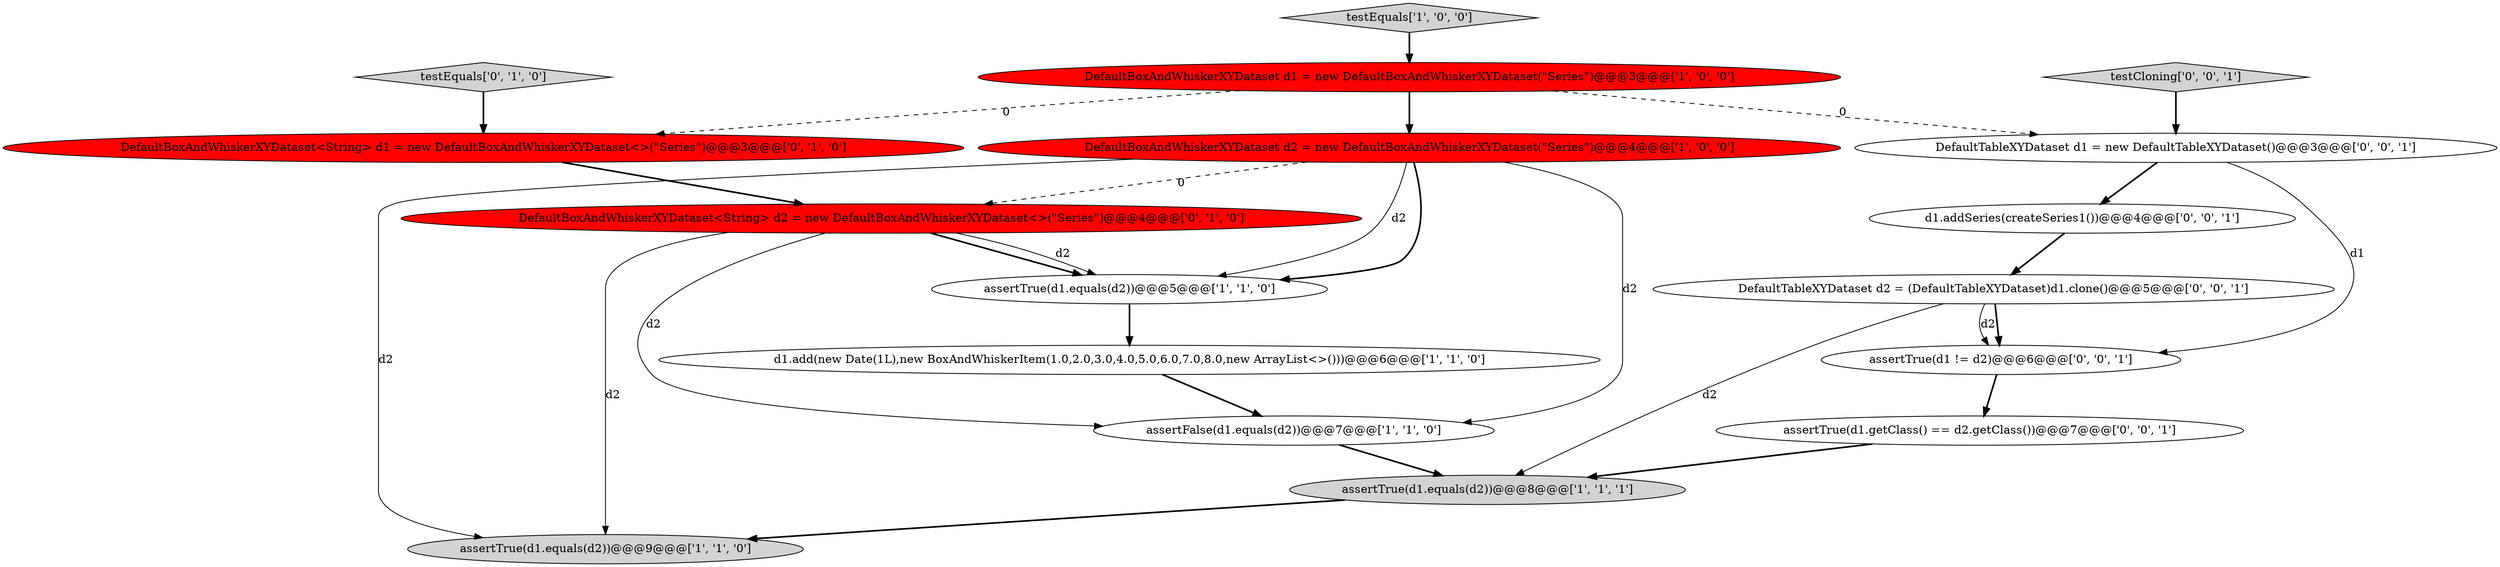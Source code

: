 digraph {
14 [style = filled, label = "testCloning['0', '0', '1']", fillcolor = lightgray, shape = diamond image = "AAA0AAABBB3BBB"];
10 [style = filled, label = "DefaultBoxAndWhiskerXYDataset<String> d2 = new DefaultBoxAndWhiskerXYDataset<>(\"Series\")@@@4@@@['0', '1', '0']", fillcolor = red, shape = ellipse image = "AAA1AAABBB2BBB"];
0 [style = filled, label = "DefaultBoxAndWhiskerXYDataset d1 = new DefaultBoxAndWhiskerXYDataset(\"Series\")@@@3@@@['1', '0', '0']", fillcolor = red, shape = ellipse image = "AAA1AAABBB1BBB"];
15 [style = filled, label = "d1.addSeries(createSeries1())@@@4@@@['0', '0', '1']", fillcolor = white, shape = ellipse image = "AAA0AAABBB3BBB"];
16 [style = filled, label = "DefaultTableXYDataset d1 = new DefaultTableXYDataset()@@@3@@@['0', '0', '1']", fillcolor = white, shape = ellipse image = "AAA0AAABBB3BBB"];
2 [style = filled, label = "testEquals['1', '0', '0']", fillcolor = lightgray, shape = diamond image = "AAA0AAABBB1BBB"];
1 [style = filled, label = "d1.add(new Date(1L),new BoxAndWhiskerItem(1.0,2.0,3.0,4.0,5.0,6.0,7.0,8.0,new ArrayList<>()))@@@6@@@['1', '1', '0']", fillcolor = white, shape = ellipse image = "AAA0AAABBB1BBB"];
13 [style = filled, label = "assertTrue(d1.getClass() == d2.getClass())@@@7@@@['0', '0', '1']", fillcolor = white, shape = ellipse image = "AAA0AAABBB3BBB"];
7 [style = filled, label = "assertTrue(d1.equals(d2))@@@8@@@['1', '1', '1']", fillcolor = lightgray, shape = ellipse image = "AAA0AAABBB1BBB"];
3 [style = filled, label = "assertTrue(d1.equals(d2))@@@5@@@['1', '1', '0']", fillcolor = white, shape = ellipse image = "AAA0AAABBB1BBB"];
6 [style = filled, label = "assertFalse(d1.equals(d2))@@@7@@@['1', '1', '0']", fillcolor = white, shape = ellipse image = "AAA0AAABBB1BBB"];
4 [style = filled, label = "assertTrue(d1.equals(d2))@@@9@@@['1', '1', '0']", fillcolor = lightgray, shape = ellipse image = "AAA0AAABBB1BBB"];
11 [style = filled, label = "DefaultTableXYDataset d2 = (DefaultTableXYDataset)d1.clone()@@@5@@@['0', '0', '1']", fillcolor = white, shape = ellipse image = "AAA0AAABBB3BBB"];
5 [style = filled, label = "DefaultBoxAndWhiskerXYDataset d2 = new DefaultBoxAndWhiskerXYDataset(\"Series\")@@@4@@@['1', '0', '0']", fillcolor = red, shape = ellipse image = "AAA1AAABBB1BBB"];
12 [style = filled, label = "assertTrue(d1 != d2)@@@6@@@['0', '0', '1']", fillcolor = white, shape = ellipse image = "AAA0AAABBB3BBB"];
9 [style = filled, label = "testEquals['0', '1', '0']", fillcolor = lightgray, shape = diamond image = "AAA0AAABBB2BBB"];
8 [style = filled, label = "DefaultBoxAndWhiskerXYDataset<String> d1 = new DefaultBoxAndWhiskerXYDataset<>(\"Series\")@@@3@@@['0', '1', '0']", fillcolor = red, shape = ellipse image = "AAA1AAABBB2BBB"];
5->3 [style = bold, label=""];
14->16 [style = bold, label=""];
16->15 [style = bold, label=""];
8->10 [style = bold, label=""];
10->4 [style = solid, label="d2"];
5->4 [style = solid, label="d2"];
3->1 [style = bold, label=""];
11->12 [style = solid, label="d2"];
0->16 [style = dashed, label="0"];
10->3 [style = bold, label=""];
10->3 [style = solid, label="d2"];
11->12 [style = bold, label=""];
7->4 [style = bold, label=""];
9->8 [style = bold, label=""];
12->13 [style = bold, label=""];
2->0 [style = bold, label=""];
1->6 [style = bold, label=""];
5->3 [style = solid, label="d2"];
15->11 [style = bold, label=""];
10->6 [style = solid, label="d2"];
5->10 [style = dashed, label="0"];
13->7 [style = bold, label=""];
16->12 [style = solid, label="d1"];
5->6 [style = solid, label="d2"];
0->8 [style = dashed, label="0"];
6->7 [style = bold, label=""];
11->7 [style = solid, label="d2"];
0->5 [style = bold, label=""];
}
